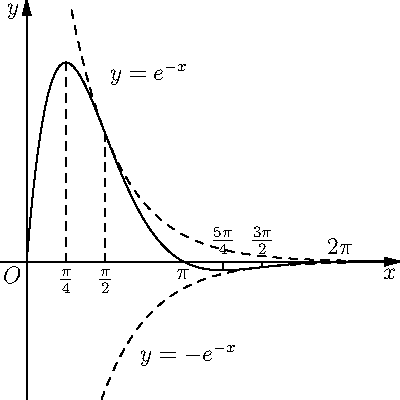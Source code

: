 size(200,IgnoreAspect);
import graph;
real f(real x){return exp(-x)*sin(x);}
draw(graph(f,0,2pi+1));
guide g1=graph(new real(real x){return exp(-x);},0.9,2pi+0.1);
guide g2=graph(new real(real x){return -exp(-x);},1.5,2pi+0.1);
draw(g1,dashed);
draw(g2,dashed);
label("$O$",(0,0),SW);
label("$\frac{\mathrm{\pi}}{4}$",pi/4,S);
label("$\frac{\mathrm{\pi}}{2}$",pi/2,S);
label("$\mathrm{\pi}$",pi,S);
label("$\frac{5\mathrm{\pi}}{4}$",5pi/4,N);
label("$\frac{3\mathrm{\pi}}{2}$",3pi/2,N);
label("$2\mathrm{\pi}$",2pi,N);
draw((pi/4,0)--(pi/4,f(pi/4)),dashed);
draw((pi/2,0)--(pi/2,f(pi/2)),dashed);
draw((5pi/4,0)--(5pi/4,f(5pi/4)),dashed);
draw((3pi/2,0)--(3pi/2,f(3pi/2)),dashed);

label(Label("$y=e^{-x}$",position=Relative(0.1),align=4N+3E),g1);

label(Label("$y=-e^{-x}$",position=Relative(0.2),align=4S+2E),g2);
axes("$x$","$y$",Arrow());

